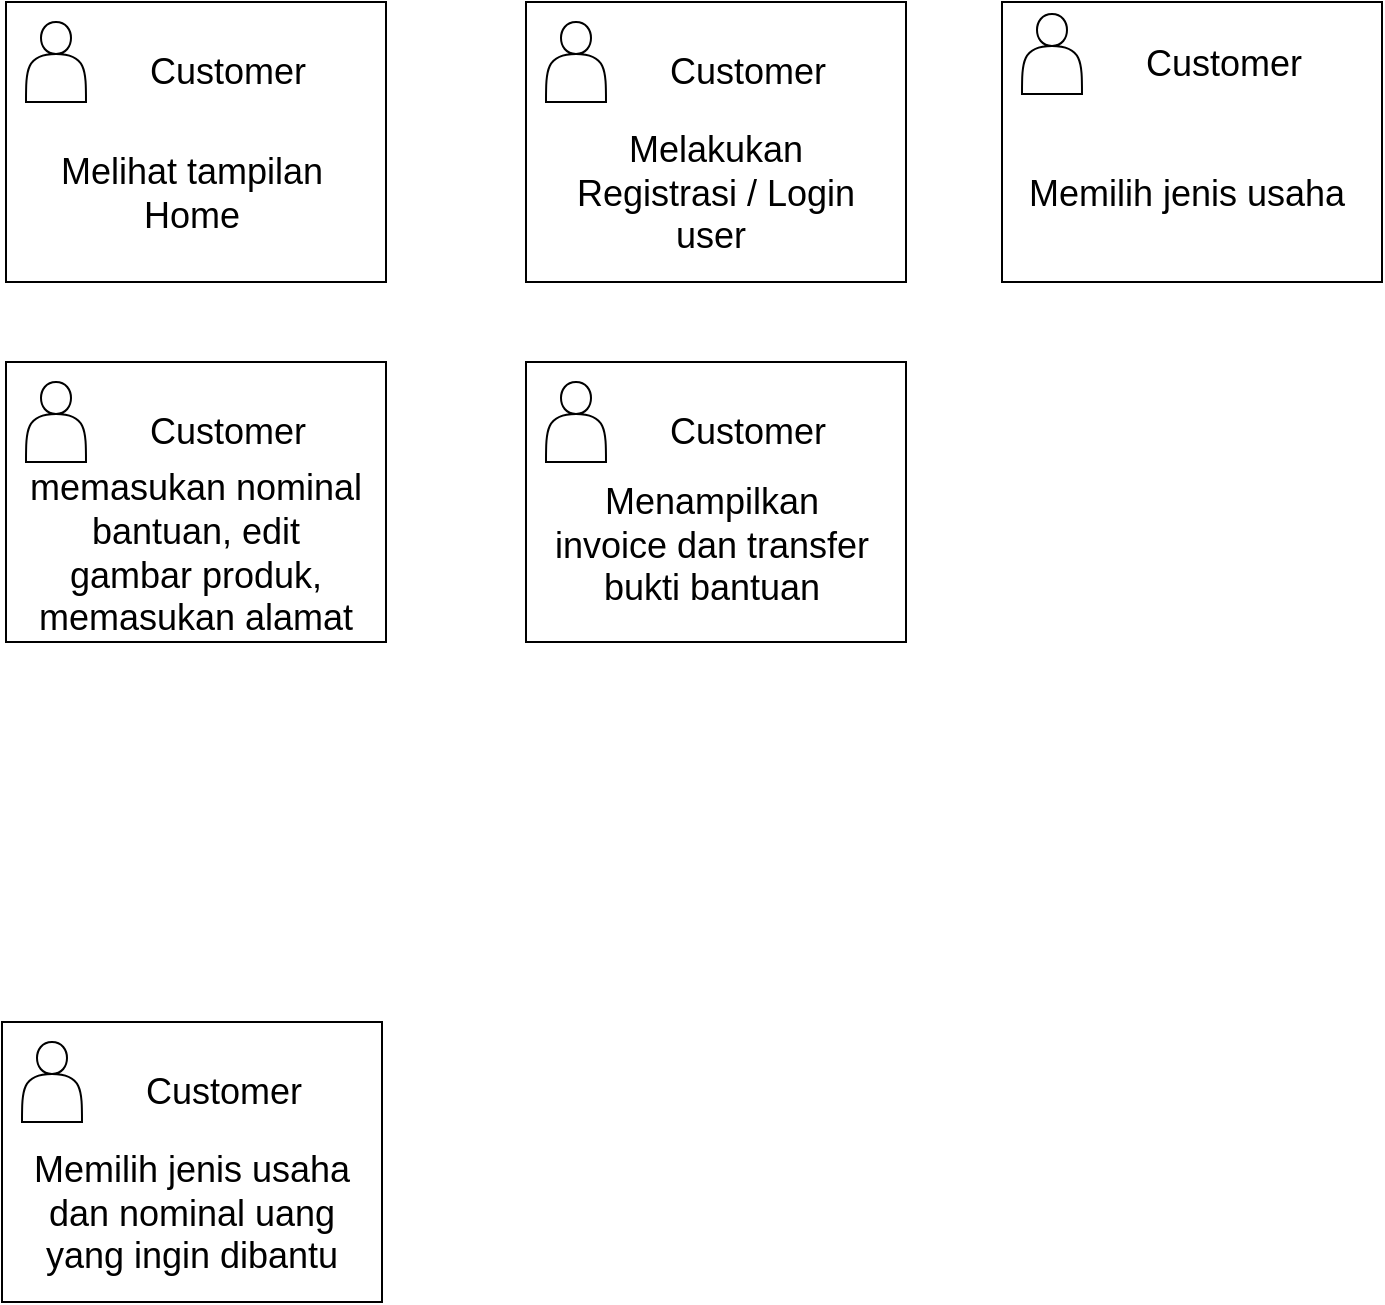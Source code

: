 <mxfile version="14.0.3" type="github">
  <diagram id="mokjGVOsl64l8EOyUCtu" name="Page-1">
    <mxGraphModel dx="868" dy="450" grid="1" gridSize="10" guides="1" tooltips="1" connect="1" arrows="1" fold="1" page="1" pageScale="1" pageWidth="827" pageHeight="1169" math="0" shadow="0">
      <root>
        <mxCell id="0" />
        <mxCell id="1" parent="0" />
        <mxCell id="vcYYR_7fKs7UkaZsMJBq-3" value="" style="verticalLabelPosition=bottom;verticalAlign=top;html=1;shape=mxgraph.basic.rect;fillColor2=none;strokeWidth=1;size=20;indent=5;" vertex="1" parent="1">
          <mxGeometry x="90" y="100" width="190" height="140" as="geometry" />
        </mxCell>
        <mxCell id="vcYYR_7fKs7UkaZsMJBq-4" value="" style="shape=actor;whiteSpace=wrap;html=1;" vertex="1" parent="1">
          <mxGeometry x="100" y="110" width="30" height="40" as="geometry" />
        </mxCell>
        <mxCell id="vcYYR_7fKs7UkaZsMJBq-5" value="&lt;font style=&quot;font-size: 18px&quot;&gt;Customer&lt;/font&gt;" style="text;html=1;strokeColor=none;fillColor=none;align=center;verticalAlign=middle;whiteSpace=wrap;rounded=0;" vertex="1" parent="1">
          <mxGeometry x="151" y="120" width="100" height="30" as="geometry" />
        </mxCell>
        <mxCell id="vcYYR_7fKs7UkaZsMJBq-7" value="&lt;span style=&quot;font-size: 18px&quot;&gt;Melihat tampilan Home&lt;/span&gt;" style="text;html=1;strokeColor=none;fillColor=none;align=center;verticalAlign=middle;whiteSpace=wrap;rounded=0;" vertex="1" parent="1">
          <mxGeometry x="98" y="161" width="170" height="70" as="geometry" />
        </mxCell>
        <mxCell id="vcYYR_7fKs7UkaZsMJBq-8" value="" style="verticalLabelPosition=bottom;verticalAlign=top;html=1;shape=mxgraph.basic.rect;fillColor2=none;strokeWidth=1;size=20;indent=5;" vertex="1" parent="1">
          <mxGeometry x="350" y="100" width="190" height="140" as="geometry" />
        </mxCell>
        <mxCell id="vcYYR_7fKs7UkaZsMJBq-9" value="" style="shape=actor;whiteSpace=wrap;html=1;" vertex="1" parent="1">
          <mxGeometry x="360" y="110" width="30" height="40" as="geometry" />
        </mxCell>
        <mxCell id="vcYYR_7fKs7UkaZsMJBq-10" value="&lt;font style=&quot;font-size: 18px&quot;&gt;Customer&lt;/font&gt;" style="text;html=1;strokeColor=none;fillColor=none;align=center;verticalAlign=middle;whiteSpace=wrap;rounded=0;" vertex="1" parent="1">
          <mxGeometry x="411" y="120" width="100" height="30" as="geometry" />
        </mxCell>
        <mxCell id="vcYYR_7fKs7UkaZsMJBq-12" value="&lt;span style=&quot;font-size: 18px&quot;&gt;Melakukan Registrasi / Login user&amp;nbsp;&lt;/span&gt;" style="text;html=1;strokeColor=none;fillColor=none;align=center;verticalAlign=middle;whiteSpace=wrap;rounded=0;" vertex="1" parent="1">
          <mxGeometry x="360" y="161" width="170" height="70" as="geometry" />
        </mxCell>
        <mxCell id="vcYYR_7fKs7UkaZsMJBq-17" value="" style="verticalLabelPosition=bottom;verticalAlign=top;html=1;shape=mxgraph.basic.rect;fillColor2=none;strokeWidth=1;size=20;indent=5;" vertex="1" parent="1">
          <mxGeometry x="588" y="100" width="190" height="140" as="geometry" />
        </mxCell>
        <mxCell id="vcYYR_7fKs7UkaZsMJBq-18" value="" style="shape=actor;whiteSpace=wrap;html=1;" vertex="1" parent="1">
          <mxGeometry x="598" y="106" width="30" height="40" as="geometry" />
        </mxCell>
        <mxCell id="vcYYR_7fKs7UkaZsMJBq-19" value="&lt;font style=&quot;font-size: 18px&quot;&gt;Customer&lt;/font&gt;" style="text;html=1;strokeColor=none;fillColor=none;align=center;verticalAlign=middle;whiteSpace=wrap;rounded=0;" vertex="1" parent="1">
          <mxGeometry x="649" y="116" width="100" height="30" as="geometry" />
        </mxCell>
        <mxCell id="vcYYR_7fKs7UkaZsMJBq-20" value="&lt;span style=&quot;font-size: 18px&quot;&gt;Memilih jenis usaha&amp;nbsp;&lt;/span&gt;" style="text;html=1;strokeColor=none;fillColor=none;align=center;verticalAlign=middle;whiteSpace=wrap;rounded=0;" vertex="1" parent="1">
          <mxGeometry x="598" y="161" width="170" height="70" as="geometry" />
        </mxCell>
        <mxCell id="vcYYR_7fKs7UkaZsMJBq-25" value="" style="verticalLabelPosition=bottom;verticalAlign=top;html=1;shape=mxgraph.basic.rect;fillColor2=none;strokeWidth=1;size=20;indent=5;" vertex="1" parent="1">
          <mxGeometry x="90" y="280" width="190" height="140" as="geometry" />
        </mxCell>
        <mxCell id="vcYYR_7fKs7UkaZsMJBq-26" value="" style="shape=actor;whiteSpace=wrap;html=1;" vertex="1" parent="1">
          <mxGeometry x="100" y="290" width="30" height="40" as="geometry" />
        </mxCell>
        <mxCell id="vcYYR_7fKs7UkaZsMJBq-27" value="&lt;font style=&quot;font-size: 18px&quot;&gt;Customer&lt;/font&gt;" style="text;html=1;strokeColor=none;fillColor=none;align=center;verticalAlign=middle;whiteSpace=wrap;rounded=0;" vertex="1" parent="1">
          <mxGeometry x="151" y="300" width="100" height="30" as="geometry" />
        </mxCell>
        <mxCell id="vcYYR_7fKs7UkaZsMJBq-28" value="&lt;span style=&quot;font-size: 18px&quot;&gt;memasukan nominal bantuan, edit gambar produk, memasukan alamat&lt;/span&gt;" style="text;html=1;strokeColor=none;fillColor=none;align=center;verticalAlign=middle;whiteSpace=wrap;rounded=0;" vertex="1" parent="1">
          <mxGeometry x="100" y="341" width="170" height="70" as="geometry" />
        </mxCell>
        <mxCell id="vcYYR_7fKs7UkaZsMJBq-29" value="" style="verticalLabelPosition=bottom;verticalAlign=top;html=1;shape=mxgraph.basic.rect;fillColor2=none;strokeWidth=1;size=20;indent=5;" vertex="1" parent="1">
          <mxGeometry x="350" y="280" width="190" height="140" as="geometry" />
        </mxCell>
        <mxCell id="vcYYR_7fKs7UkaZsMJBq-30" value="" style="shape=actor;whiteSpace=wrap;html=1;" vertex="1" parent="1">
          <mxGeometry x="360" y="290" width="30" height="40" as="geometry" />
        </mxCell>
        <mxCell id="vcYYR_7fKs7UkaZsMJBq-31" value="&lt;font style=&quot;font-size: 18px&quot;&gt;Customer&lt;/font&gt;" style="text;html=1;strokeColor=none;fillColor=none;align=center;verticalAlign=middle;whiteSpace=wrap;rounded=0;" vertex="1" parent="1">
          <mxGeometry x="411" y="300" width="100" height="30" as="geometry" />
        </mxCell>
        <mxCell id="vcYYR_7fKs7UkaZsMJBq-32" value="&lt;span style=&quot;font-size: 18px&quot;&gt;Menampilkan invoice dan transfer bukti bantuan&lt;/span&gt;" style="text;html=1;strokeColor=none;fillColor=none;align=center;verticalAlign=middle;whiteSpace=wrap;rounded=0;" vertex="1" parent="1">
          <mxGeometry x="358" y="337" width="170" height="70" as="geometry" />
        </mxCell>
        <mxCell id="vcYYR_7fKs7UkaZsMJBq-33" value="" style="verticalLabelPosition=bottom;verticalAlign=top;html=1;shape=mxgraph.basic.rect;fillColor2=none;strokeWidth=1;size=20;indent=5;" vertex="1" parent="1">
          <mxGeometry x="88" y="610" width="190" height="140" as="geometry" />
        </mxCell>
        <mxCell id="vcYYR_7fKs7UkaZsMJBq-34" value="" style="shape=actor;whiteSpace=wrap;html=1;" vertex="1" parent="1">
          <mxGeometry x="98" y="620" width="30" height="40" as="geometry" />
        </mxCell>
        <mxCell id="vcYYR_7fKs7UkaZsMJBq-35" value="&lt;font style=&quot;font-size: 18px&quot;&gt;Customer&lt;/font&gt;" style="text;html=1;strokeColor=none;fillColor=none;align=center;verticalAlign=middle;whiteSpace=wrap;rounded=0;" vertex="1" parent="1">
          <mxGeometry x="149" y="630" width="100" height="30" as="geometry" />
        </mxCell>
        <mxCell id="vcYYR_7fKs7UkaZsMJBq-36" value="&lt;span style=&quot;font-size: 18px&quot;&gt;Memilih jenis usaha dan nominal uang yang ingin dibantu&lt;/span&gt;" style="text;html=1;strokeColor=none;fillColor=none;align=center;verticalAlign=middle;whiteSpace=wrap;rounded=0;" vertex="1" parent="1">
          <mxGeometry x="98" y="671" width="170" height="70" as="geometry" />
        </mxCell>
      </root>
    </mxGraphModel>
  </diagram>
</mxfile>

